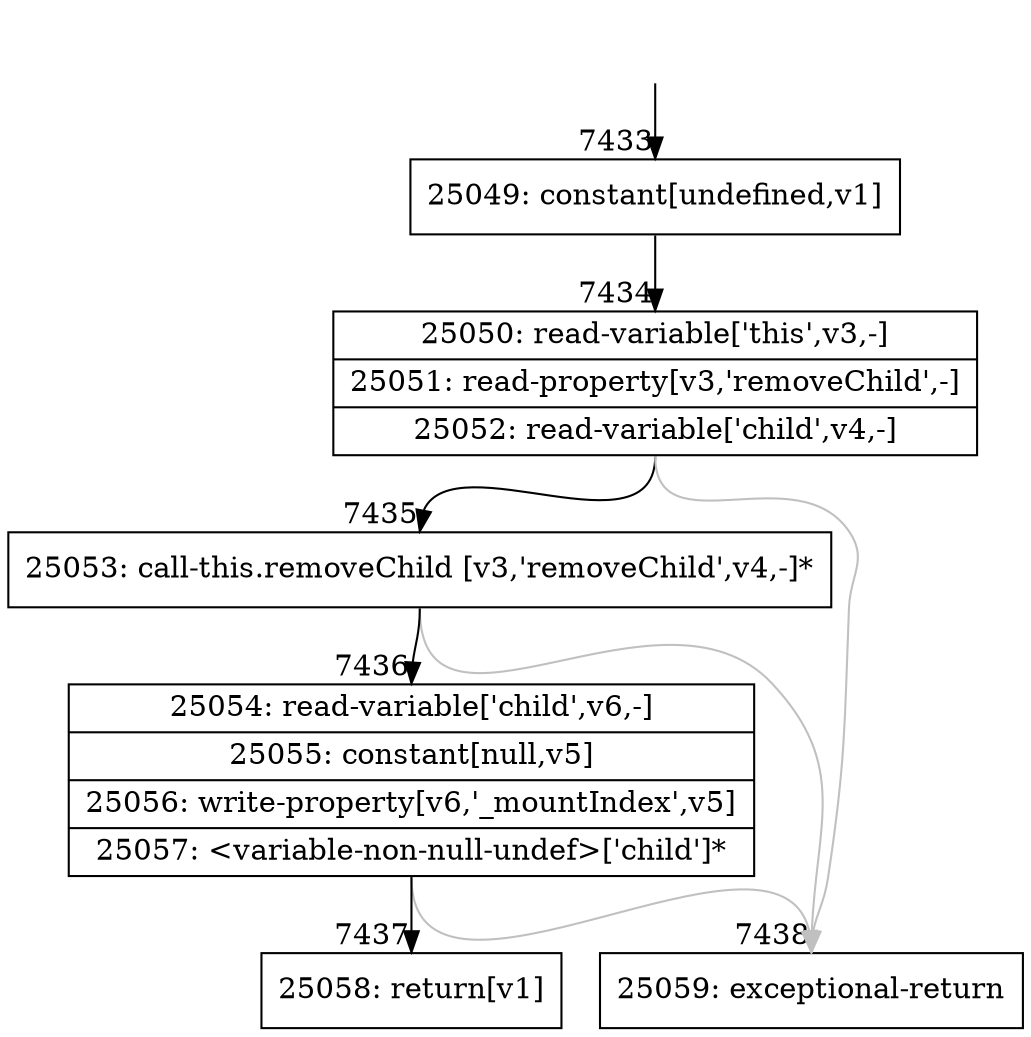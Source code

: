 digraph {
rankdir="TD"
BB_entry514[shape=none,label=""];
BB_entry514 -> BB7433 [tailport=s, headport=n, headlabel="    7433"]
BB7433 [shape=record label="{25049: constant[undefined,v1]}" ] 
BB7433 -> BB7434 [tailport=s, headport=n, headlabel="      7434"]
BB7434 [shape=record label="{25050: read-variable['this',v3,-]|25051: read-property[v3,'removeChild',-]|25052: read-variable['child',v4,-]}" ] 
BB7434 -> BB7435 [tailport=s, headport=n, headlabel="      7435"]
BB7434 -> BB7438 [tailport=s, headport=n, color=gray, headlabel="      7438"]
BB7435 [shape=record label="{25053: call-this.removeChild [v3,'removeChild',v4,-]*}" ] 
BB7435 -> BB7436 [tailport=s, headport=n, headlabel="      7436"]
BB7435 -> BB7438 [tailport=s, headport=n, color=gray]
BB7436 [shape=record label="{25054: read-variable['child',v6,-]|25055: constant[null,v5]|25056: write-property[v6,'_mountIndex',v5]|25057: \<variable-non-null-undef\>['child']*}" ] 
BB7436 -> BB7437 [tailport=s, headport=n, headlabel="      7437"]
BB7436 -> BB7438 [tailport=s, headport=n, color=gray]
BB7437 [shape=record label="{25058: return[v1]}" ] 
BB7438 [shape=record label="{25059: exceptional-return}" ] 
//#$~ 13064
}
